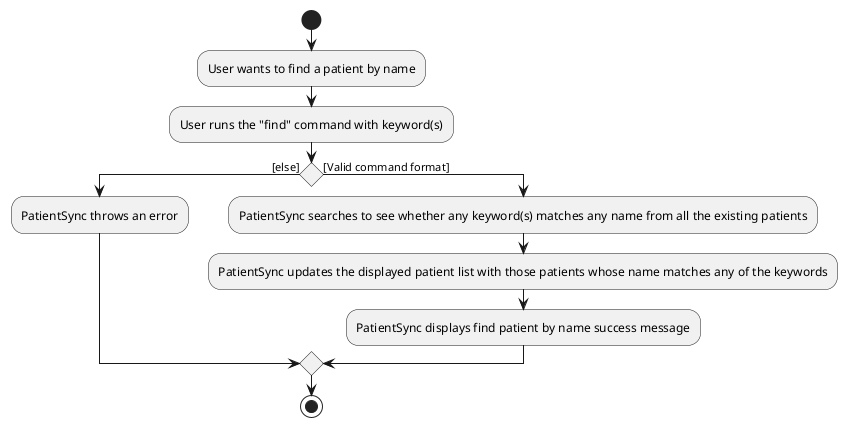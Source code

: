 @startuml
start
:User wants to find a patient by name;
:User runs the "find" command with keyword(s);
if () then ([else])
    :PatientSync throws an error;
else ([Valid command format])
    :PatientSync searches to see whether any keyword(s) matches any name from all the existing patients;
    :PatientSync updates the displayed patient list with those patients whose name matches any of the keywords;
    :PatientSync displays find patient by name success message;
endif
stop
@enduml
